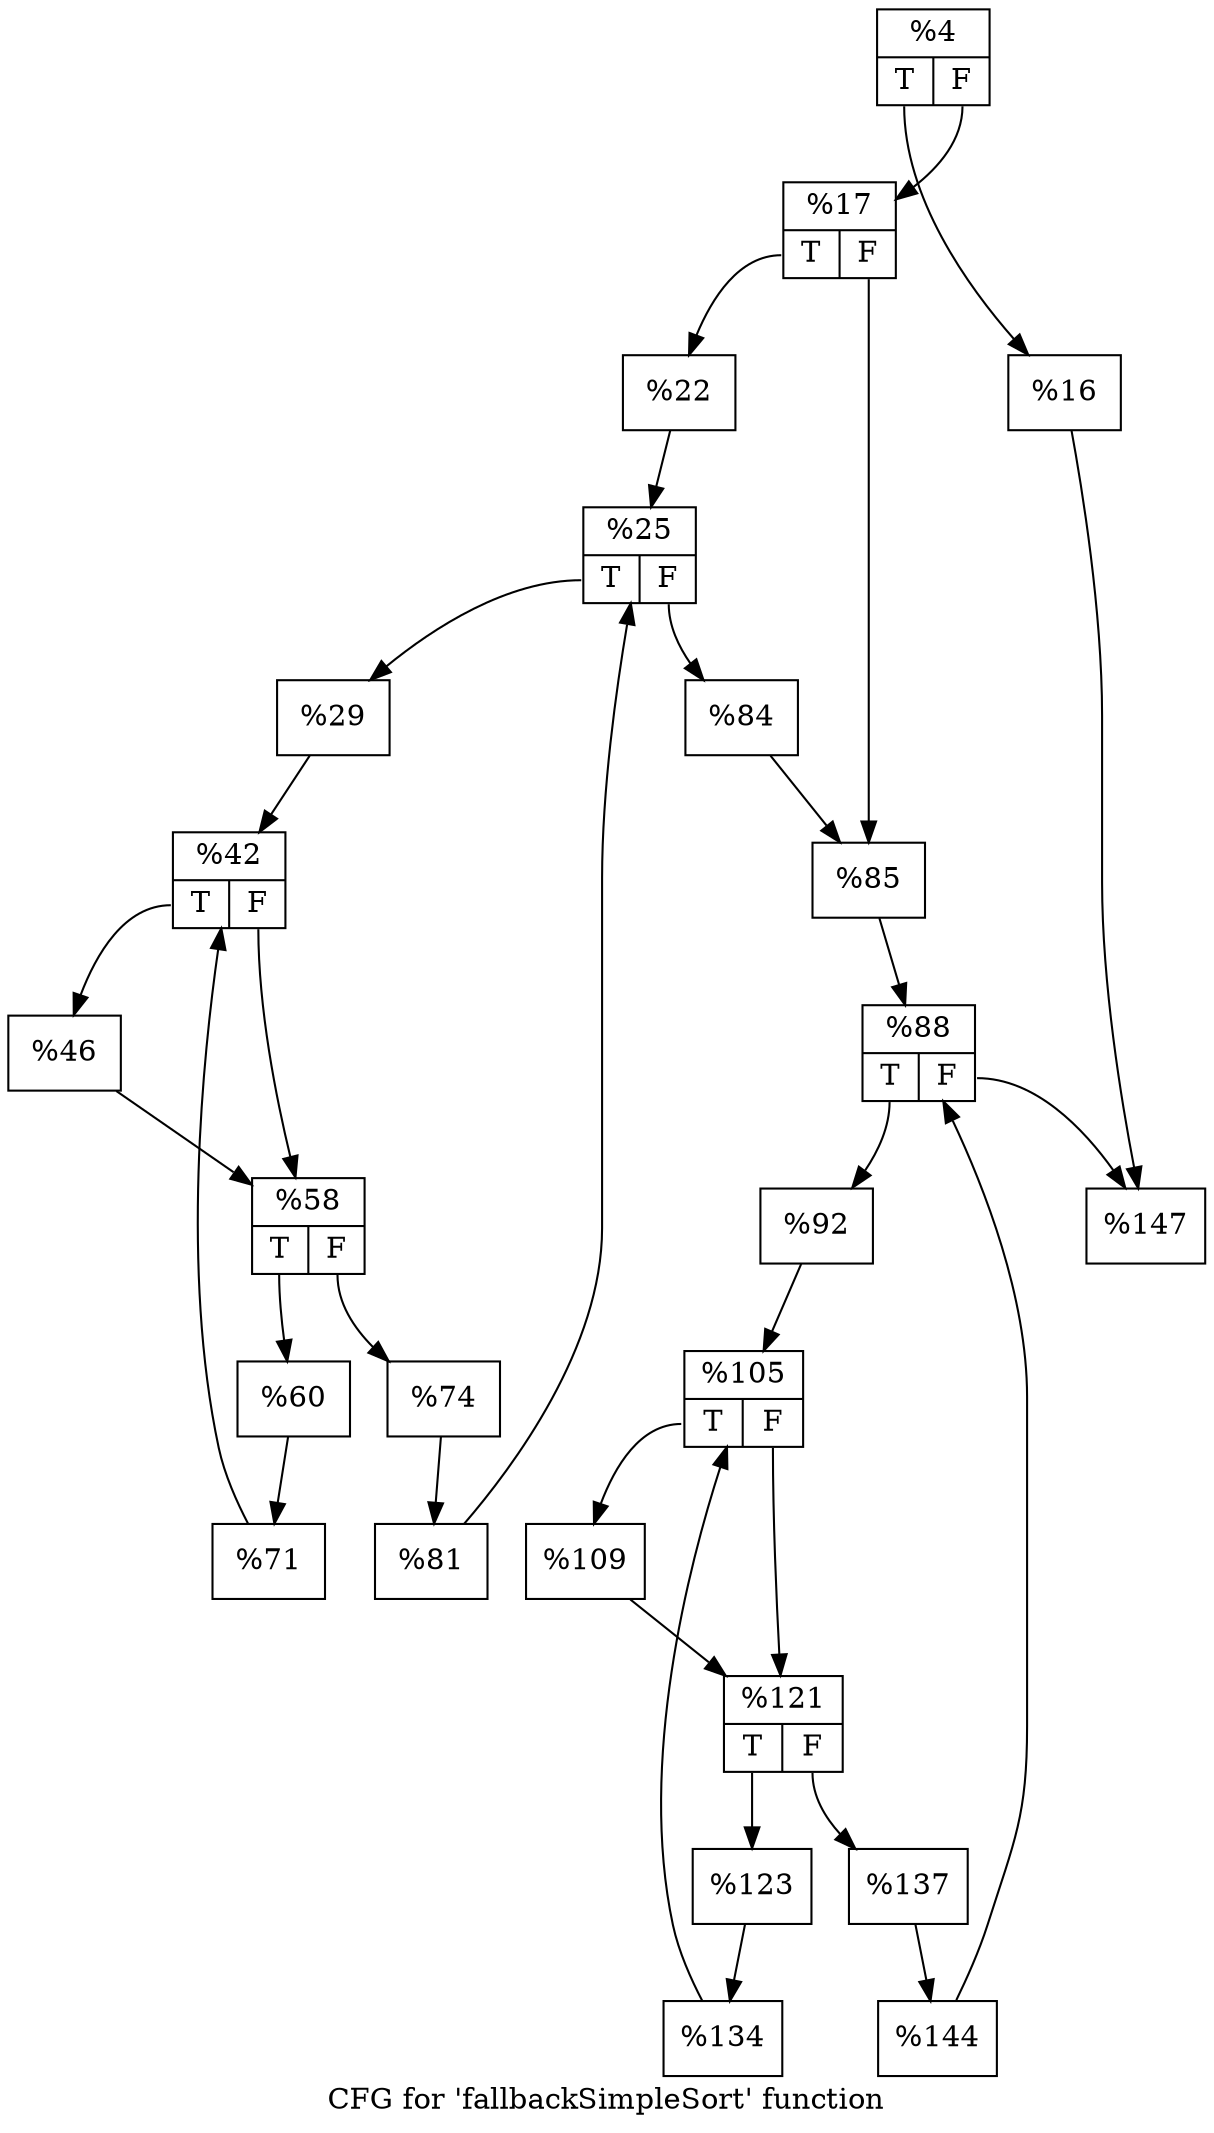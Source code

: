 digraph "CFG for 'fallbackSimpleSort' function" {
	label="CFG for 'fallbackSimpleSort' function";

	Node0x1a06440 [shape=record,label="{%4|{<s0>T|<s1>F}}"];
	Node0x1a06440:s0 -> Node0x1a06490;
	Node0x1a06440:s1 -> Node0x1a06b40;
	Node0x1a06490 [shape=record,label="{%16}"];
	Node0x1a06490 -> Node0x1a06c20;
	Node0x1a06b40 [shape=record,label="{%17|{<s0>T|<s1>F}}"];
	Node0x1a06b40:s0 -> Node0x1a06e70;
	Node0x1a06b40:s1 -> Node0x1a06ec0;
	Node0x1a06e70 [shape=record,label="{%22}"];
	Node0x1a06e70 -> Node0x1a07060;
	Node0x1a07060 [shape=record,label="{%25|{<s0>T|<s1>F}}"];
	Node0x1a07060:s0 -> Node0x1a07240;
	Node0x1a07060:s1 -> Node0x1a0c5e0;
	Node0x1a07240 [shape=record,label="{%29}"];
	Node0x1a07240 -> Node0x1a0cd50;
	Node0x1a0cd50 [shape=record,label="{%42|{<s0>T|<s1>F}}"];
	Node0x1a0cd50:s0 -> Node0x1a0cf30;
	Node0x1a0cd50:s1 -> Node0x1a0cf80;
	Node0x1a0cf30 [shape=record,label="{%46}"];
	Node0x1a0cf30 -> Node0x1a0cf80;
	Node0x1a0cf80 [shape=record,label="{%58|{<s0>T|<s1>F}}"];
	Node0x1a0cf80:s0 -> Node0x1a0d610;
	Node0x1a0cf80:s1 -> Node0x1a0d660;
	Node0x1a0d610 [shape=record,label="{%60}"];
	Node0x1a0d610 -> Node0x1a0dbd0;
	Node0x1a0dbd0 [shape=record,label="{%71}"];
	Node0x1a0dbd0 -> Node0x1a0cd50;
	Node0x1a0d660 [shape=record,label="{%74}"];
	Node0x1a0d660 -> Node0x1a0e120;
	Node0x1a0e120 [shape=record,label="{%81}"];
	Node0x1a0e120 -> Node0x1a07060;
	Node0x1a0c5e0 [shape=record,label="{%84}"];
	Node0x1a0c5e0 -> Node0x1a06ec0;
	Node0x1a06ec0 [shape=record,label="{%85}"];
	Node0x1a06ec0 -> Node0x1a0e530;
	Node0x1a0e530 [shape=record,label="{%88|{<s0>T|<s1>F}}"];
	Node0x1a0e530:s0 -> Node0x1a0e710;
	Node0x1a0e530:s1 -> Node0x1a06c20;
	Node0x1a0e710 [shape=record,label="{%92}"];
	Node0x1a0e710 -> Node0x1a0ee40;
	Node0x1a0ee40 [shape=record,label="{%105|{<s0>T|<s1>F}}"];
	Node0x1a0ee40:s0 -> Node0x1a0f020;
	Node0x1a0ee40:s1 -> Node0x1a0f070;
	Node0x1a0f020 [shape=record,label="{%109}"];
	Node0x1a0f020 -> Node0x1a0f070;
	Node0x1a0f070 [shape=record,label="{%121|{<s0>T|<s1>F}}"];
	Node0x1a0f070:s0 -> Node0x1a0f6c0;
	Node0x1a0f070:s1 -> Node0x1a0f710;
	Node0x1a0f6c0 [shape=record,label="{%123}"];
	Node0x1a0f6c0 -> Node0x1a10490;
	Node0x1a10490 [shape=record,label="{%134}"];
	Node0x1a10490 -> Node0x1a0ee40;
	Node0x1a0f710 [shape=record,label="{%137}"];
	Node0x1a0f710 -> Node0x1a109e0;
	Node0x1a109e0 [shape=record,label="{%144}"];
	Node0x1a109e0 -> Node0x1a0e530;
	Node0x1a06c20 [shape=record,label="{%147}"];
}
